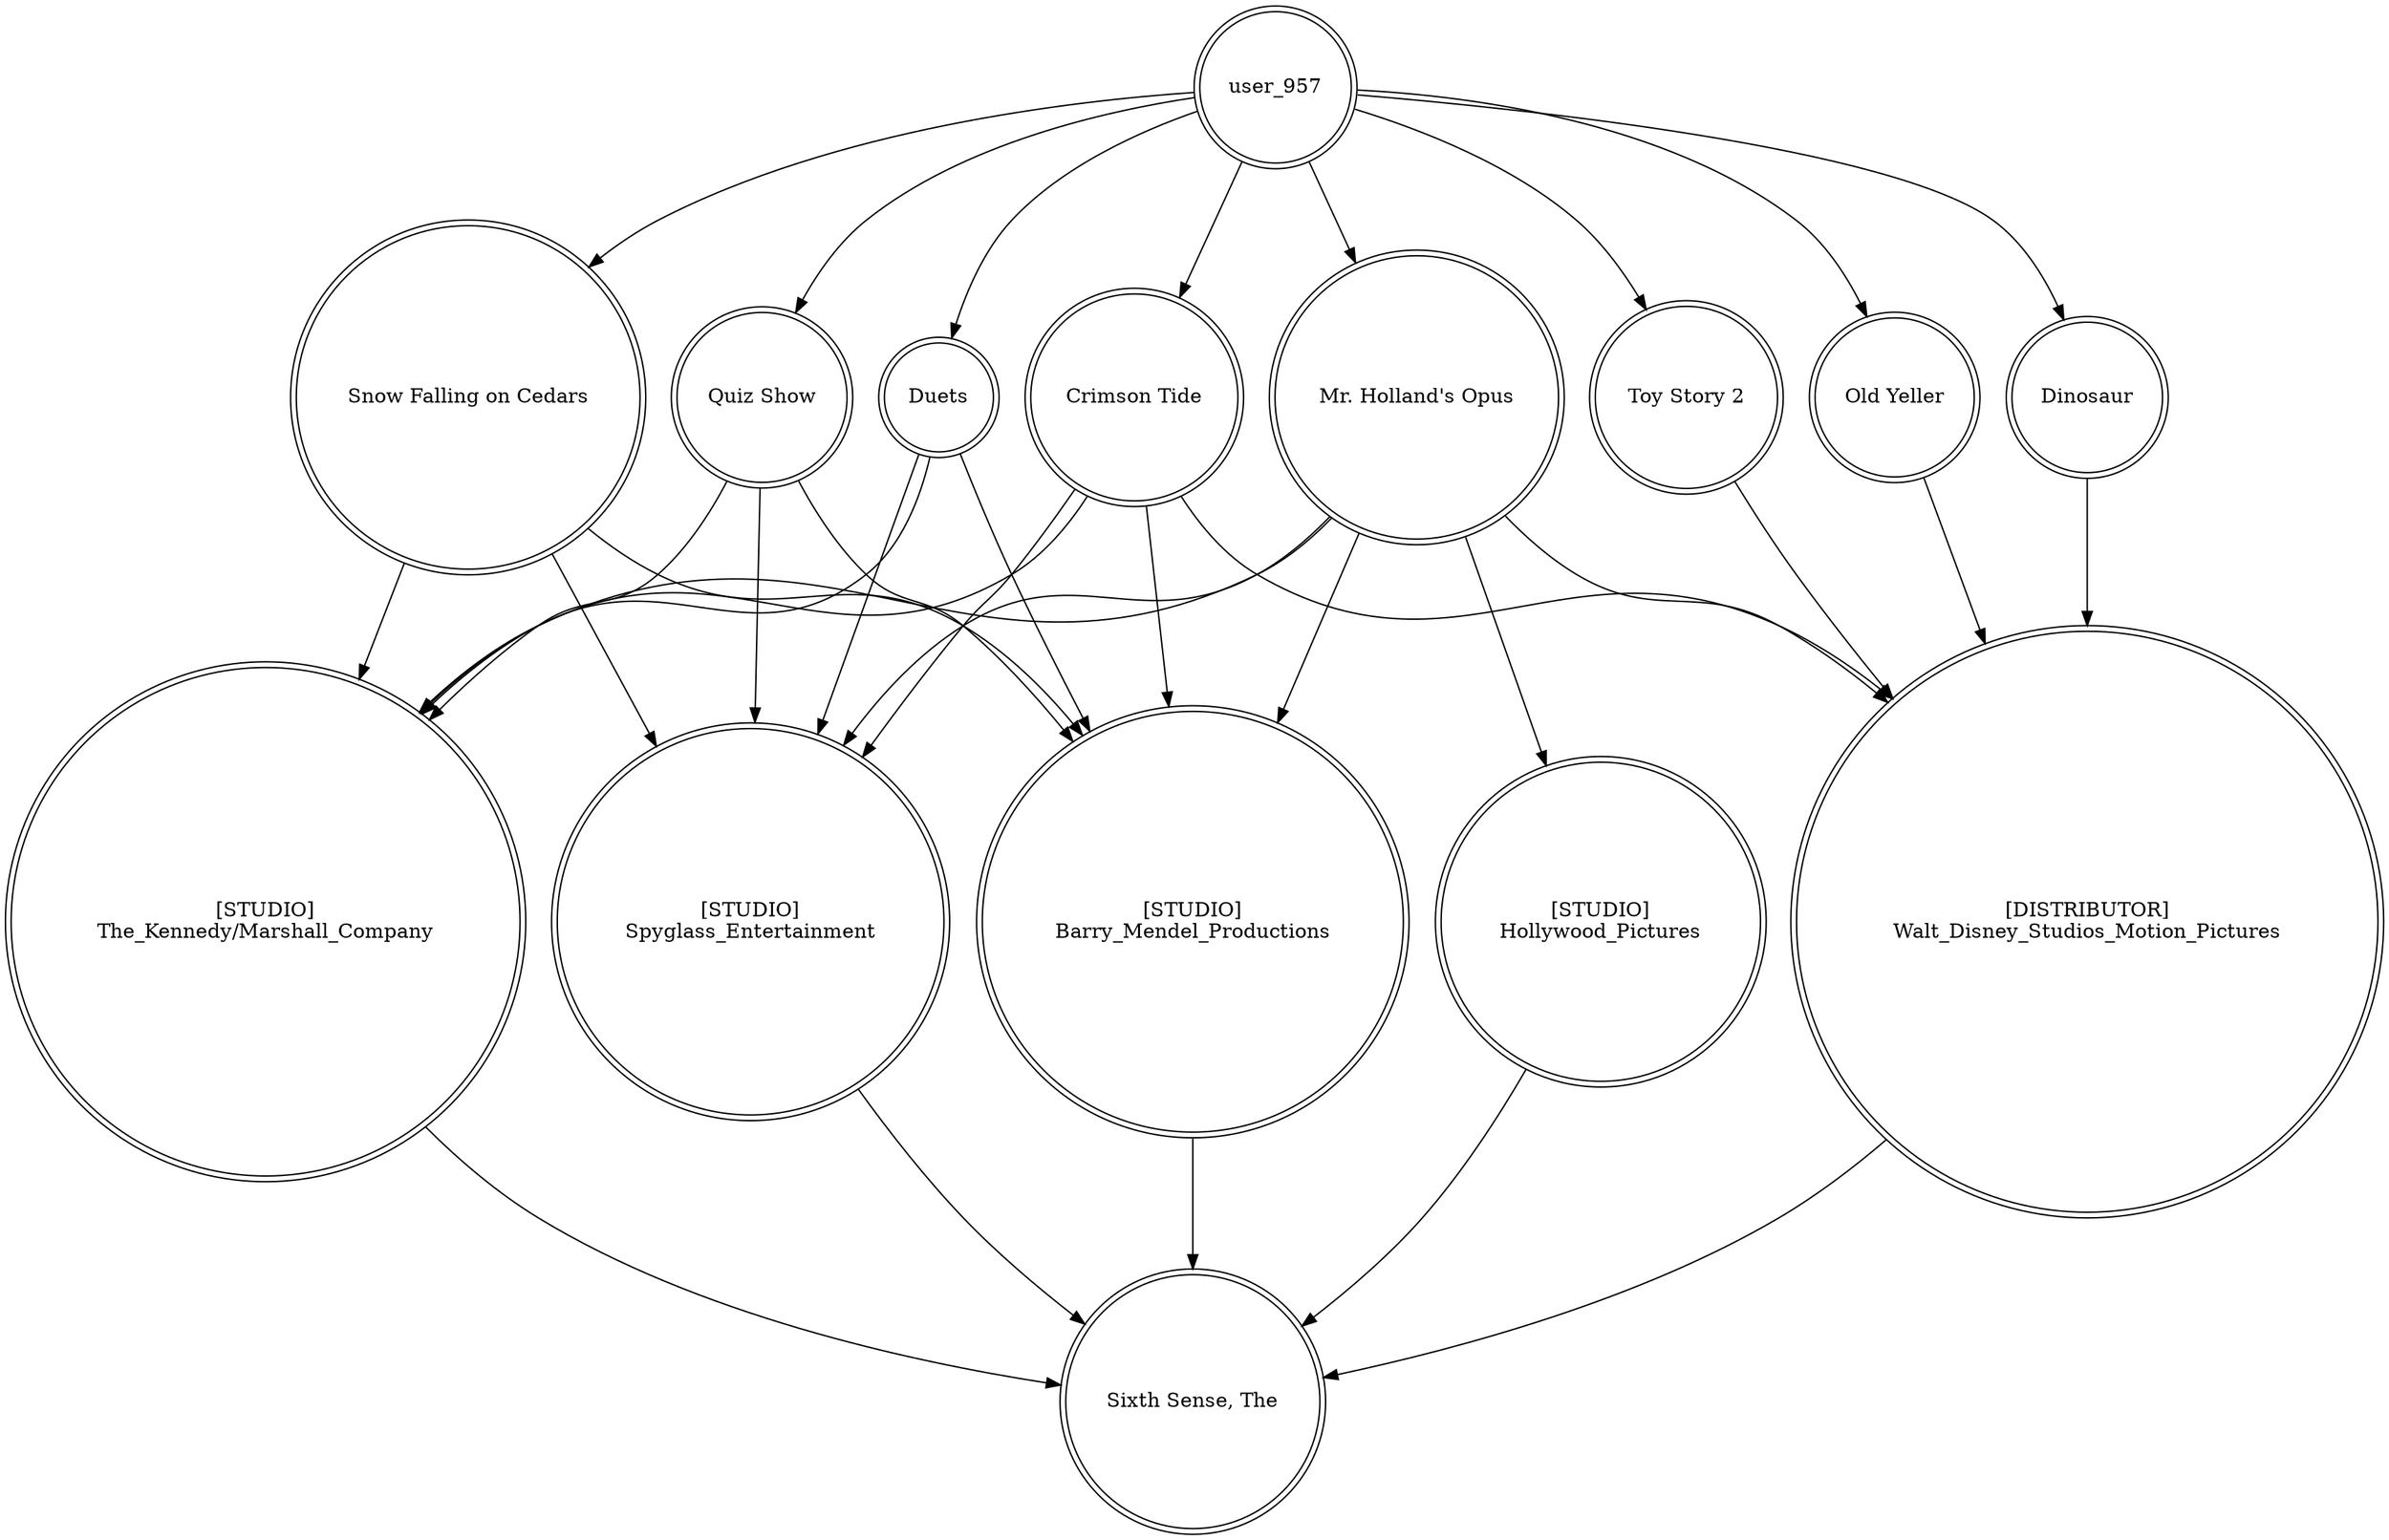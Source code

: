 digraph finite_state_machine {
	node [shape=doublecircle]
	user_957 -> "Snow Falling on Cedars"
	"[STUDIO]
The_Kennedy/Marshall_Company" -> "Sixth Sense, The"
	"Mr. Holland's Opus" -> "[STUDIO]
Spyglass_Entertainment"
	"Mr. Holland's Opus" -> "[STUDIO]
The_Kennedy/Marshall_Company"
	user_957 -> "Toy Story 2"
	"Old Yeller" -> "[DISTRIBUTOR]
Walt_Disney_Studios_Motion_Pictures"
	user_957 -> "Crimson Tide"
	"Mr. Holland's Opus" -> "[STUDIO]
Barry_Mendel_Productions"
	user_957 -> "Mr. Holland's Opus"
	user_957 -> "Quiz Show"
	Dinosaur -> "[DISTRIBUTOR]
Walt_Disney_Studios_Motion_Pictures"
	"Crimson Tide" -> "[DISTRIBUTOR]
Walt_Disney_Studios_Motion_Pictures"
	"Quiz Show" -> "[STUDIO]
Spyglass_Entertainment"
	user_957 -> Duets
	"Quiz Show" -> "[STUDIO]
The_Kennedy/Marshall_Company"
	Duets -> "[STUDIO]
Spyglass_Entertainment"
	"Mr. Holland's Opus" -> "[STUDIO]
Hollywood_Pictures"
	"[DISTRIBUTOR]
Walt_Disney_Studios_Motion_Pictures" -> "Sixth Sense, The"
	user_957 -> "Old Yeller"
	"Quiz Show" -> "[STUDIO]
Barry_Mendel_Productions"
	"Snow Falling on Cedars" -> "[STUDIO]
Barry_Mendel_Productions"
	Duets -> "[STUDIO]
The_Kennedy/Marshall_Company"
	Duets -> "[STUDIO]
Barry_Mendel_Productions"
	"[STUDIO]
Barry_Mendel_Productions" -> "Sixth Sense, The"
	"Toy Story 2" -> "[DISTRIBUTOR]
Walt_Disney_Studios_Motion_Pictures"
	"Mr. Holland's Opus" -> "[DISTRIBUTOR]
Walt_Disney_Studios_Motion_Pictures"
	"[STUDIO]
Spyglass_Entertainment" -> "Sixth Sense, The"
	"Snow Falling on Cedars" -> "[STUDIO]
Spyglass_Entertainment"
	"[STUDIO]
Hollywood_Pictures" -> "Sixth Sense, The"
	"Crimson Tide" -> "[STUDIO]
Spyglass_Entertainment"
	"Crimson Tide" -> "[STUDIO]
The_Kennedy/Marshall_Company"
	"Snow Falling on Cedars" -> "[STUDIO]
The_Kennedy/Marshall_Company"
	user_957 -> Dinosaur
	"Crimson Tide" -> "[STUDIO]
Barry_Mendel_Productions"
}
